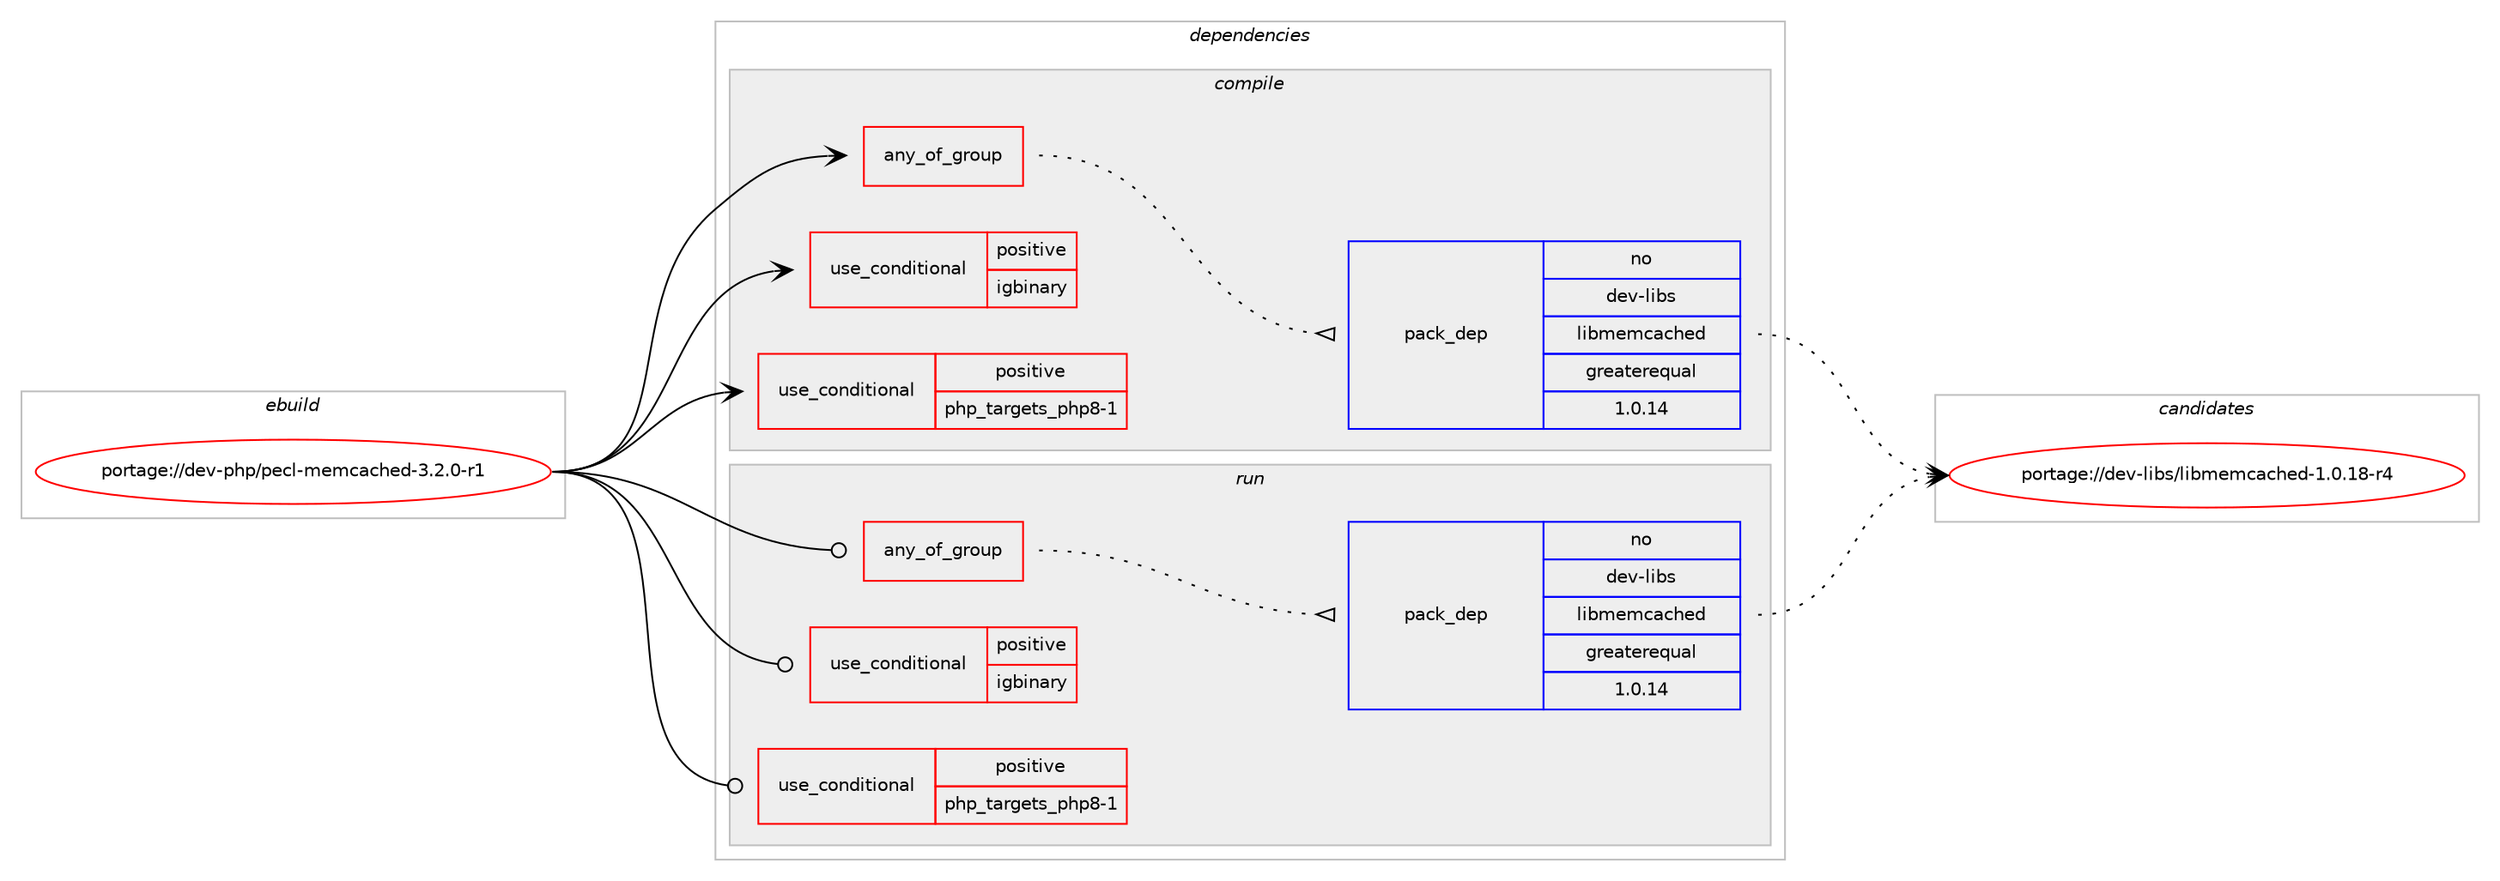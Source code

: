 digraph prolog {

# *************
# Graph options
# *************

newrank=true;
concentrate=true;
compound=true;
graph [rankdir=LR,fontname=Helvetica,fontsize=10,ranksep=1.5];#, ranksep=2.5, nodesep=0.2];
edge  [arrowhead=vee];
node  [fontname=Helvetica,fontsize=10];

# **********
# The ebuild
# **********

subgraph cluster_leftcol {
color=gray;
rank=same;
label=<<i>ebuild</i>>;
id [label="portage://dev-php/pecl-memcached-3.2.0-r1", color=red, width=4, href="../dev-php/pecl-memcached-3.2.0-r1.svg"];
}

# ****************
# The dependencies
# ****************

subgraph cluster_midcol {
color=gray;
label=<<i>dependencies</i>>;
subgraph cluster_compile {
fillcolor="#eeeeee";
style=filled;
label=<<i>compile</i>>;
subgraph any1058 {
dependency70310 [label=<<TABLE BORDER="0" CELLBORDER="1" CELLSPACING="0" CELLPADDING="4"><TR><TD CELLPADDING="10">any_of_group</TD></TR></TABLE>>, shape=none, color=red];# *** BEGIN UNKNOWN DEPENDENCY TYPE (TODO) ***
# dependency70310 -> package_dependency(portage://dev-php/pecl-memcached-3.2.0-r1,install,no,dev-libs,libmemcached-awesome,none,[,,],[],[use(optenable(sasl),negative)])
# *** END UNKNOWN DEPENDENCY TYPE (TODO) ***

subgraph pack39737 {
dependency70311 [label=<<TABLE BORDER="0" CELLBORDER="1" CELLSPACING="0" CELLPADDING="4" WIDTH="220"><TR><TD ROWSPAN="6" CELLPADDING="30">pack_dep</TD></TR><TR><TD WIDTH="110">no</TD></TR><TR><TD>dev-libs</TD></TR><TR><TD>libmemcached</TD></TR><TR><TD>greaterequal</TD></TR><TR><TD>1.0.14</TD></TR></TABLE>>, shape=none, color=blue];
}
dependency70310:e -> dependency70311:w [weight=20,style="dotted",arrowhead="oinv"];
}
id:e -> dependency70310:w [weight=20,style="solid",arrowhead="vee"];
subgraph cond29373 {
dependency70312 [label=<<TABLE BORDER="0" CELLBORDER="1" CELLSPACING="0" CELLPADDING="4"><TR><TD ROWSPAN="3" CELLPADDING="10">use_conditional</TD></TR><TR><TD>positive</TD></TR><TR><TD>igbinary</TD></TR></TABLE>>, shape=none, color=red];
# *** BEGIN UNKNOWN DEPENDENCY TYPE (TODO) ***
# dependency70312 -> package_dependency(portage://dev-php/pecl-memcached-3.2.0-r1,install,no,dev-php,igbinary,none,[,,],[],[use(optenable(php_targets_php8-1),negative)])
# *** END UNKNOWN DEPENDENCY TYPE (TODO) ***

}
id:e -> dependency70312:w [weight=20,style="solid",arrowhead="vee"];
subgraph cond29374 {
dependency70313 [label=<<TABLE BORDER="0" CELLBORDER="1" CELLSPACING="0" CELLPADDING="4"><TR><TD ROWSPAN="3" CELLPADDING="10">use_conditional</TD></TR><TR><TD>positive</TD></TR><TR><TD>php_targets_php8-1</TD></TR></TABLE>>, shape=none, color=red];
# *** BEGIN UNKNOWN DEPENDENCY TYPE (TODO) ***
# dependency70313 -> package_dependency(portage://dev-php/pecl-memcached-3.2.0-r1,install,no,dev-lang,php,none,[,,],[slot(8.1)],[use(optenable(json),positive),use(optenable(session),negative)])
# *** END UNKNOWN DEPENDENCY TYPE (TODO) ***

}
id:e -> dependency70313:w [weight=20,style="solid",arrowhead="vee"];
# *** BEGIN UNKNOWN DEPENDENCY TYPE (TODO) ***
# id -> package_dependency(portage://dev-php/pecl-memcached-3.2.0-r1,install,no,sys-libs,zlib,none,[,,],[],[])
# *** END UNKNOWN DEPENDENCY TYPE (TODO) ***

}
subgraph cluster_compileandrun {
fillcolor="#eeeeee";
style=filled;
label=<<i>compile and run</i>>;
}
subgraph cluster_run {
fillcolor="#eeeeee";
style=filled;
label=<<i>run</i>>;
subgraph any1059 {
dependency70314 [label=<<TABLE BORDER="0" CELLBORDER="1" CELLSPACING="0" CELLPADDING="4"><TR><TD CELLPADDING="10">any_of_group</TD></TR></TABLE>>, shape=none, color=red];# *** BEGIN UNKNOWN DEPENDENCY TYPE (TODO) ***
# dependency70314 -> package_dependency(portage://dev-php/pecl-memcached-3.2.0-r1,run,no,dev-libs,libmemcached-awesome,none,[,,],[],[use(optenable(sasl),negative)])
# *** END UNKNOWN DEPENDENCY TYPE (TODO) ***

subgraph pack39738 {
dependency70315 [label=<<TABLE BORDER="0" CELLBORDER="1" CELLSPACING="0" CELLPADDING="4" WIDTH="220"><TR><TD ROWSPAN="6" CELLPADDING="30">pack_dep</TD></TR><TR><TD WIDTH="110">no</TD></TR><TR><TD>dev-libs</TD></TR><TR><TD>libmemcached</TD></TR><TR><TD>greaterequal</TD></TR><TR><TD>1.0.14</TD></TR></TABLE>>, shape=none, color=blue];
}
dependency70314:e -> dependency70315:w [weight=20,style="dotted",arrowhead="oinv"];
}
id:e -> dependency70314:w [weight=20,style="solid",arrowhead="odot"];
subgraph cond29375 {
dependency70316 [label=<<TABLE BORDER="0" CELLBORDER="1" CELLSPACING="0" CELLPADDING="4"><TR><TD ROWSPAN="3" CELLPADDING="10">use_conditional</TD></TR><TR><TD>positive</TD></TR><TR><TD>igbinary</TD></TR></TABLE>>, shape=none, color=red];
# *** BEGIN UNKNOWN DEPENDENCY TYPE (TODO) ***
# dependency70316 -> package_dependency(portage://dev-php/pecl-memcached-3.2.0-r1,run,no,dev-php,igbinary,none,[,,],[],[use(optenable(php_targets_php8-1),negative)])
# *** END UNKNOWN DEPENDENCY TYPE (TODO) ***

}
id:e -> dependency70316:w [weight=20,style="solid",arrowhead="odot"];
subgraph cond29376 {
dependency70317 [label=<<TABLE BORDER="0" CELLBORDER="1" CELLSPACING="0" CELLPADDING="4"><TR><TD ROWSPAN="3" CELLPADDING="10">use_conditional</TD></TR><TR><TD>positive</TD></TR><TR><TD>php_targets_php8-1</TD></TR></TABLE>>, shape=none, color=red];
# *** BEGIN UNKNOWN DEPENDENCY TYPE (TODO) ***
# dependency70317 -> package_dependency(portage://dev-php/pecl-memcached-3.2.0-r1,run,no,dev-lang,php,none,[,,],[slot(8.1)],[use(optenable(json),positive),use(optenable(session),negative)])
# *** END UNKNOWN DEPENDENCY TYPE (TODO) ***

}
id:e -> dependency70317:w [weight=20,style="solid",arrowhead="odot"];
# *** BEGIN UNKNOWN DEPENDENCY TYPE (TODO) ***
# id -> package_dependency(portage://dev-php/pecl-memcached-3.2.0-r1,run,no,sys-libs,zlib,none,[,,],[],[])
# *** END UNKNOWN DEPENDENCY TYPE (TODO) ***

}
}

# **************
# The candidates
# **************

subgraph cluster_choices {
rank=same;
color=gray;
label=<<i>candidates</i>>;

subgraph choice39737 {
color=black;
nodesep=1;
choice10010111845108105981154710810598109101109999799104101100454946484649564511452 [label="portage://dev-libs/libmemcached-1.0.18-r4", color=red, width=4,href="../dev-libs/libmemcached-1.0.18-r4.svg"];
dependency70311:e -> choice10010111845108105981154710810598109101109999799104101100454946484649564511452:w [style=dotted,weight="100"];
}
subgraph choice39738 {
color=black;
nodesep=1;
choice10010111845108105981154710810598109101109999799104101100454946484649564511452 [label="portage://dev-libs/libmemcached-1.0.18-r4", color=red, width=4,href="../dev-libs/libmemcached-1.0.18-r4.svg"];
dependency70315:e -> choice10010111845108105981154710810598109101109999799104101100454946484649564511452:w [style=dotted,weight="100"];
}
}

}
